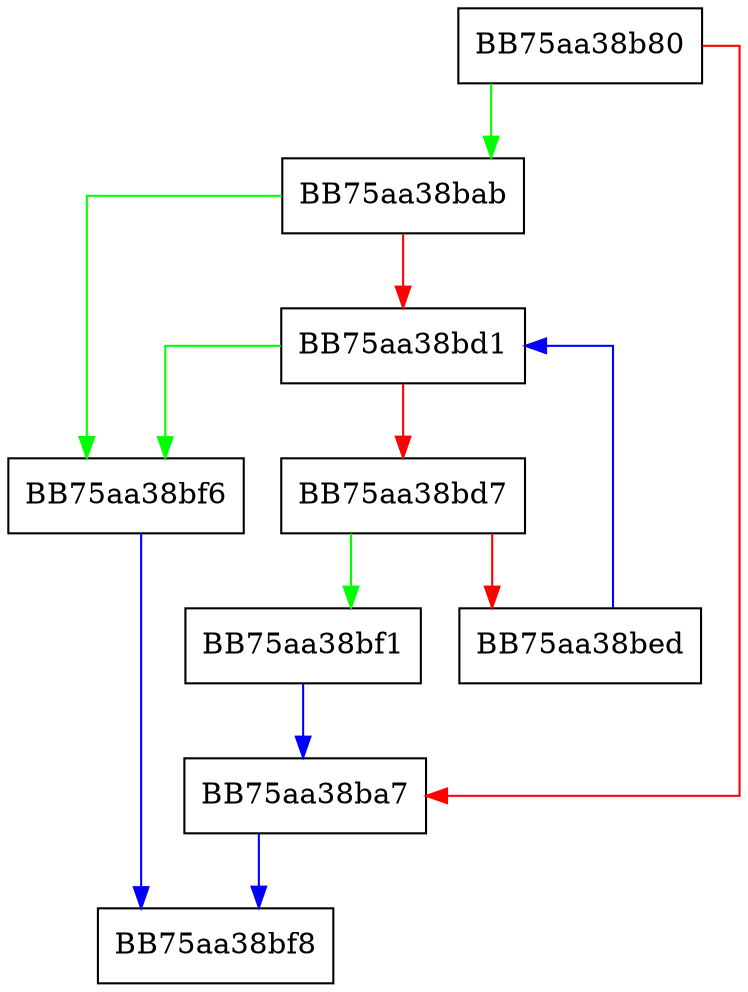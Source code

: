 digraph hasProperty {
  node [shape="box"];
  graph [splines=ortho];
  BB75aa38b80 -> BB75aa38bab [color="green"];
  BB75aa38b80 -> BB75aa38ba7 [color="red"];
  BB75aa38ba7 -> BB75aa38bf8 [color="blue"];
  BB75aa38bab -> BB75aa38bf6 [color="green"];
  BB75aa38bab -> BB75aa38bd1 [color="red"];
  BB75aa38bd1 -> BB75aa38bf6 [color="green"];
  BB75aa38bd1 -> BB75aa38bd7 [color="red"];
  BB75aa38bd7 -> BB75aa38bf1 [color="green"];
  BB75aa38bd7 -> BB75aa38bed [color="red"];
  BB75aa38bed -> BB75aa38bd1 [color="blue"];
  BB75aa38bf1 -> BB75aa38ba7 [color="blue"];
  BB75aa38bf6 -> BB75aa38bf8 [color="blue"];
}